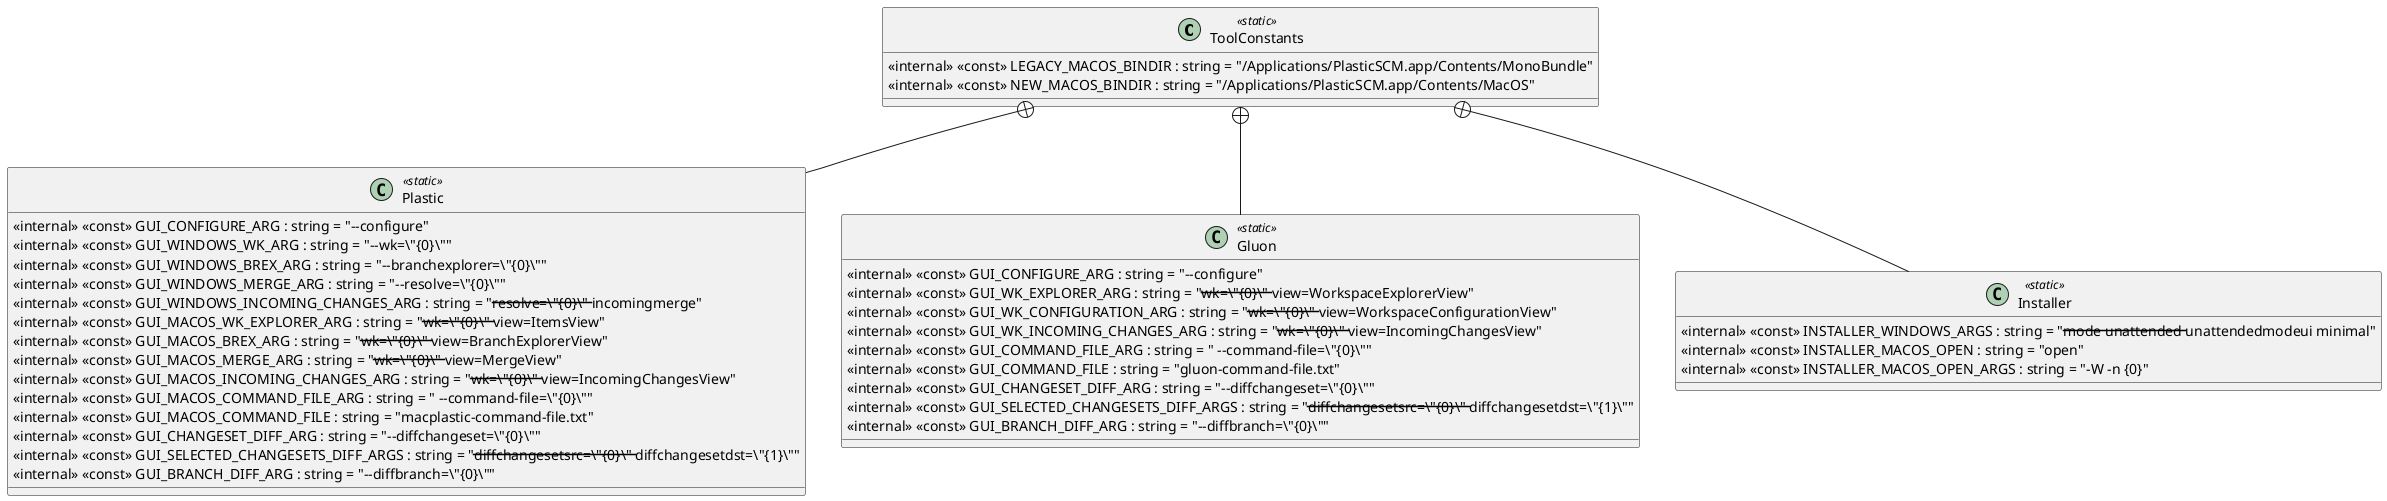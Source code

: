 @startuml
class ToolConstants <<static>> {
    <<internal>> <<const>> LEGACY_MACOS_BINDIR : string = "/Applications/PlasticSCM.app/Contents/MonoBundle"
    <<internal>> <<const>> NEW_MACOS_BINDIR : string = "/Applications/PlasticSCM.app/Contents/MacOS"
}
class Plastic <<static>> {
    <<internal>> <<const>> GUI_CONFIGURE_ARG : string = "--configure"
    <<internal>> <<const>> GUI_WINDOWS_WK_ARG : string = "--wk=\"{0&#125;\""
    <<internal>> <<const>> GUI_WINDOWS_BREX_ARG : string = "--branchexplorer=\"{0&#125;\""
    <<internal>> <<const>> GUI_WINDOWS_MERGE_ARG : string = "--resolve=\"{0&#125;\""
    <<internal>> <<const>> GUI_WINDOWS_INCOMING_CHANGES_ARG : string = "--resolve=\"{0&#125;\" --incomingmerge"
    <<internal>> <<const>> GUI_MACOS_WK_EXPLORER_ARG : string = "--wk=\"{0&#125;\" --view=ItemsView"
    <<internal>> <<const>> GUI_MACOS_BREX_ARG : string = "--wk=\"{0&#125;\" --view=BranchExplorerView"
    <<internal>> <<const>> GUI_MACOS_MERGE_ARG : string = "--wk=\"{0&#125;\" --view=MergeView"
    <<internal>> <<const>> GUI_MACOS_INCOMING_CHANGES_ARG : string = "--wk=\"{0&#125;\" --view=IncomingChangesView"
    <<internal>> <<const>> GUI_MACOS_COMMAND_FILE_ARG : string = " --command-file=\"{0&#125;\""
    <<internal>> <<const>> GUI_MACOS_COMMAND_FILE : string = "macplastic-command-file.txt"
    <<internal>> <<const>> GUI_CHANGESET_DIFF_ARG : string = "--diffchangeset=\"{0&#125;\""
    <<internal>> <<const>> GUI_SELECTED_CHANGESETS_DIFF_ARGS : string = "--diffchangesetsrc=\"{0&#125;\" --diffchangesetdst=\"{1&#125;\""
    <<internal>> <<const>> GUI_BRANCH_DIFF_ARG : string = "--diffbranch=\"{0&#125;\""
}
class Gluon <<static>> {
    <<internal>> <<const>> GUI_CONFIGURE_ARG : string = "--configure"
    <<internal>> <<const>> GUI_WK_EXPLORER_ARG : string = "--wk=\"{0&#125;\" --view=WorkspaceExplorerView"
    <<internal>> <<const>> GUI_WK_CONFIGURATION_ARG : string = "--wk=\"{0&#125;\" --view=WorkspaceConfigurationView"
    <<internal>> <<const>> GUI_WK_INCOMING_CHANGES_ARG : string = "--wk=\"{0&#125;\" --view=IncomingChangesView"
    <<internal>> <<const>> GUI_COMMAND_FILE_ARG : string = " --command-file=\"{0&#125;\""
    <<internal>> <<const>> GUI_COMMAND_FILE : string = "gluon-command-file.txt"
    <<internal>> <<const>> GUI_CHANGESET_DIFF_ARG : string = "--diffchangeset=\"{0&#125;\""
    <<internal>> <<const>> GUI_SELECTED_CHANGESETS_DIFF_ARGS : string = "--diffchangesetsrc=\"{0&#125;\" --diffchangesetdst=\"{1&#125;\""
    <<internal>> <<const>> GUI_BRANCH_DIFF_ARG : string = "--diffbranch=\"{0&#125;\""
}
class Installer <<static>> {
    <<internal>> <<const>> INSTALLER_WINDOWS_ARGS : string = "--mode unattended --unattendedmodeui minimal"
    <<internal>> <<const>> INSTALLER_MACOS_OPEN : string = "open"
    <<internal>> <<const>> INSTALLER_MACOS_OPEN_ARGS : string = "-W -n {0&#125;"
}
ToolConstants +-- Plastic
ToolConstants +-- Gluon
ToolConstants +-- Installer
@enduml
